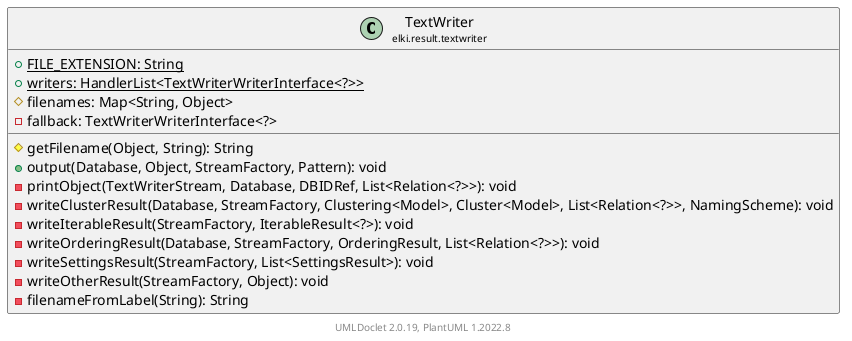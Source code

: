@startuml
    remove .*\.(Instance|Par|Parameterizer|Factory)$
    set namespaceSeparator none
    hide empty fields
    hide empty methods

    class "<size:14>TextWriter\n<size:10>elki.result.textwriter" as elki.result.textwriter.TextWriter [[TextWriter.html]] {
        {static} +FILE_EXTENSION: String
        {static} +writers: HandlerList<TextWriterWriterInterface<?>>
        #filenames: Map<String, Object>
        -fallback: TextWriterWriterInterface<?>
        #getFilename(Object, String): String
        +output(Database, Object, StreamFactory, Pattern): void
        -printObject(TextWriterStream, Database, DBIDRef, List<Relation<?>>): void
        -writeClusterResult(Database, StreamFactory, Clustering<Model>, Cluster<Model>, List<Relation<?>>, NamingScheme): void
        -writeIterableResult(StreamFactory, IterableResult<?>): void
        -writeOrderingResult(Database, StreamFactory, OrderingResult, List<Relation<?>>): void
        -writeSettingsResult(StreamFactory, List<SettingsResult>): void
        -writeOtherResult(StreamFactory, Object): void
        -filenameFromLabel(String): String
    }

    center footer UMLDoclet 2.0.19, PlantUML 1.2022.8
@enduml
